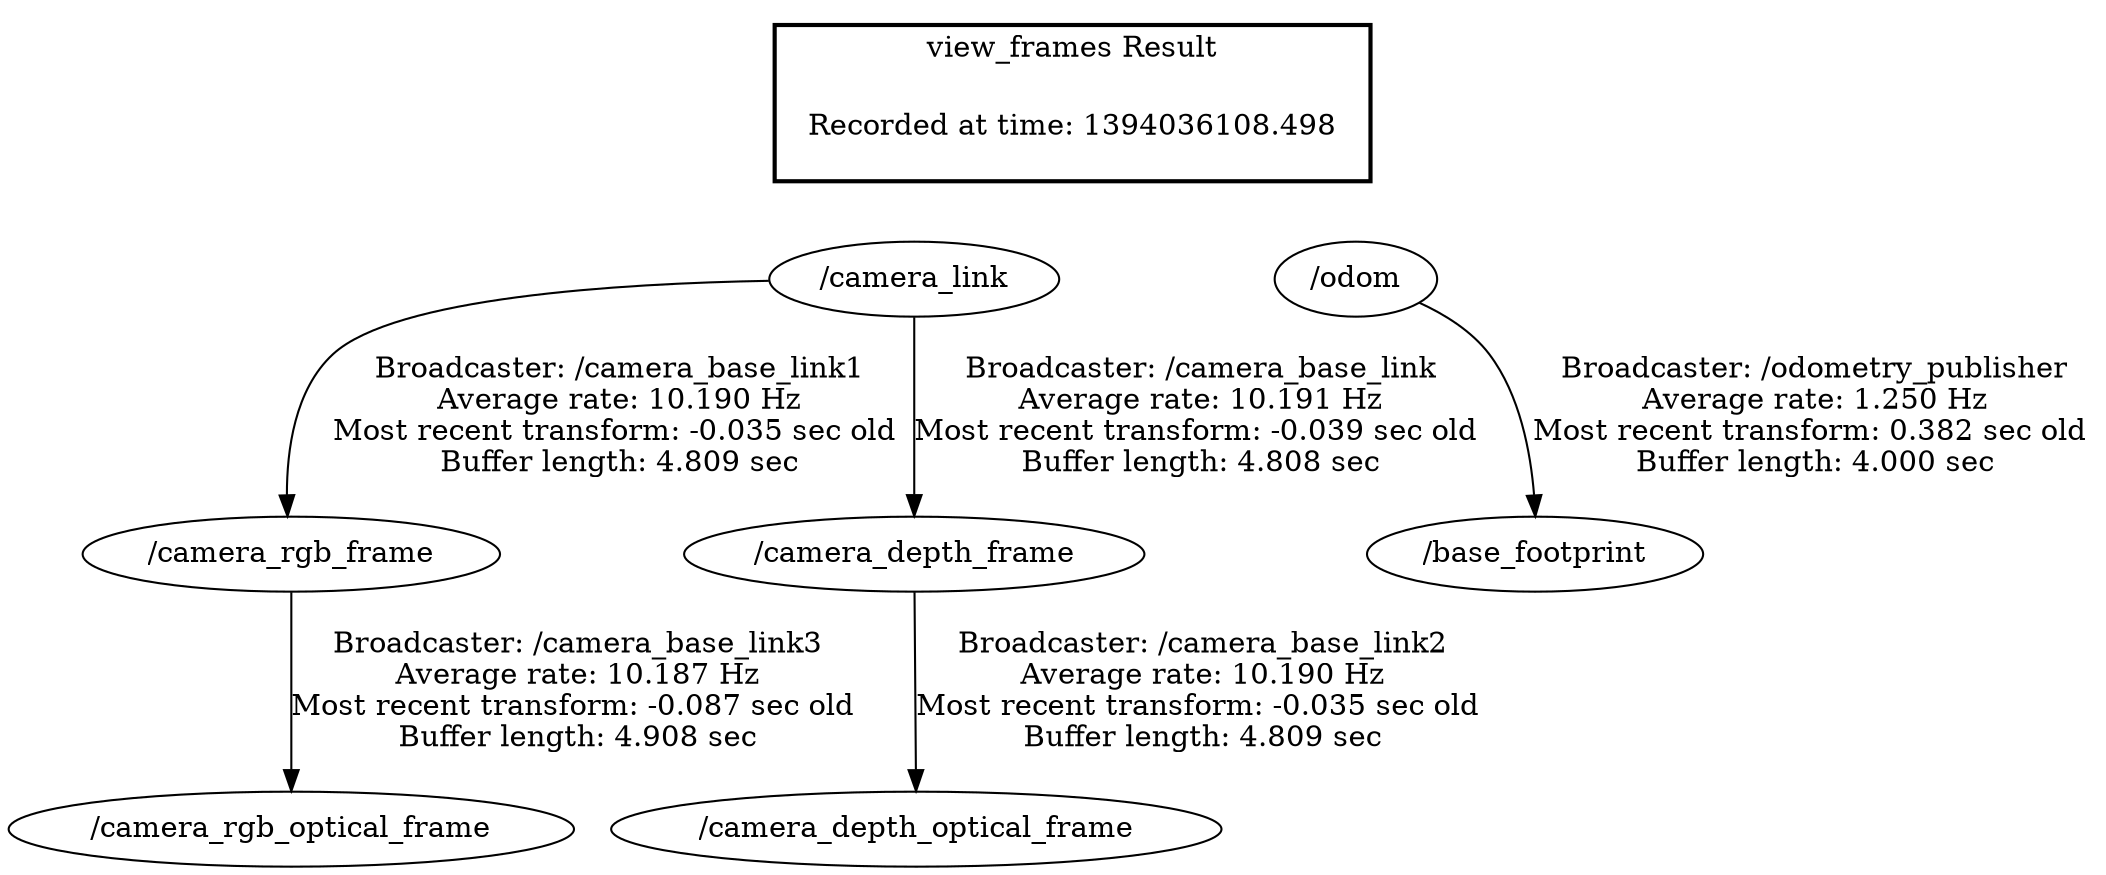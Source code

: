 digraph G {
"/camera_rgb_frame" -> "/camera_rgb_optical_frame"[label="Broadcaster: /camera_base_link3\nAverage rate: 10.187 Hz\nMost recent transform: -0.087 sec old \nBuffer length: 4.908 sec\n"];
"/camera_link" -> "/camera_rgb_frame"[label="Broadcaster: /camera_base_link1\nAverage rate: 10.190 Hz\nMost recent transform: -0.035 sec old \nBuffer length: 4.809 sec\n"];
"/camera_depth_frame" -> "/camera_depth_optical_frame"[label="Broadcaster: /camera_base_link2\nAverage rate: 10.190 Hz\nMost recent transform: -0.035 sec old \nBuffer length: 4.809 sec\n"];
"/camera_link" -> "/camera_depth_frame"[label="Broadcaster: /camera_base_link\nAverage rate: 10.191 Hz\nMost recent transform: -0.039 sec old \nBuffer length: 4.808 sec\n"];
"/odom" -> "/base_footprint"[label="Broadcaster: /odometry_publisher\nAverage rate: 1.250 Hz\nMost recent transform: 0.382 sec old \nBuffer length: 4.000 sec\n"];
edge [style=invis];
 subgraph cluster_legend { style=bold; color=black; label ="view_frames Result";
"Recorded at time: 1394036108.498"[ shape=plaintext ] ;
 }->"/camera_link";
edge [style=invis];
 subgraph cluster_legend { style=bold; color=black; label ="view_frames Result";
"Recorded at time: 1394036108.498"[ shape=plaintext ] ;
 }->"/odom";
}